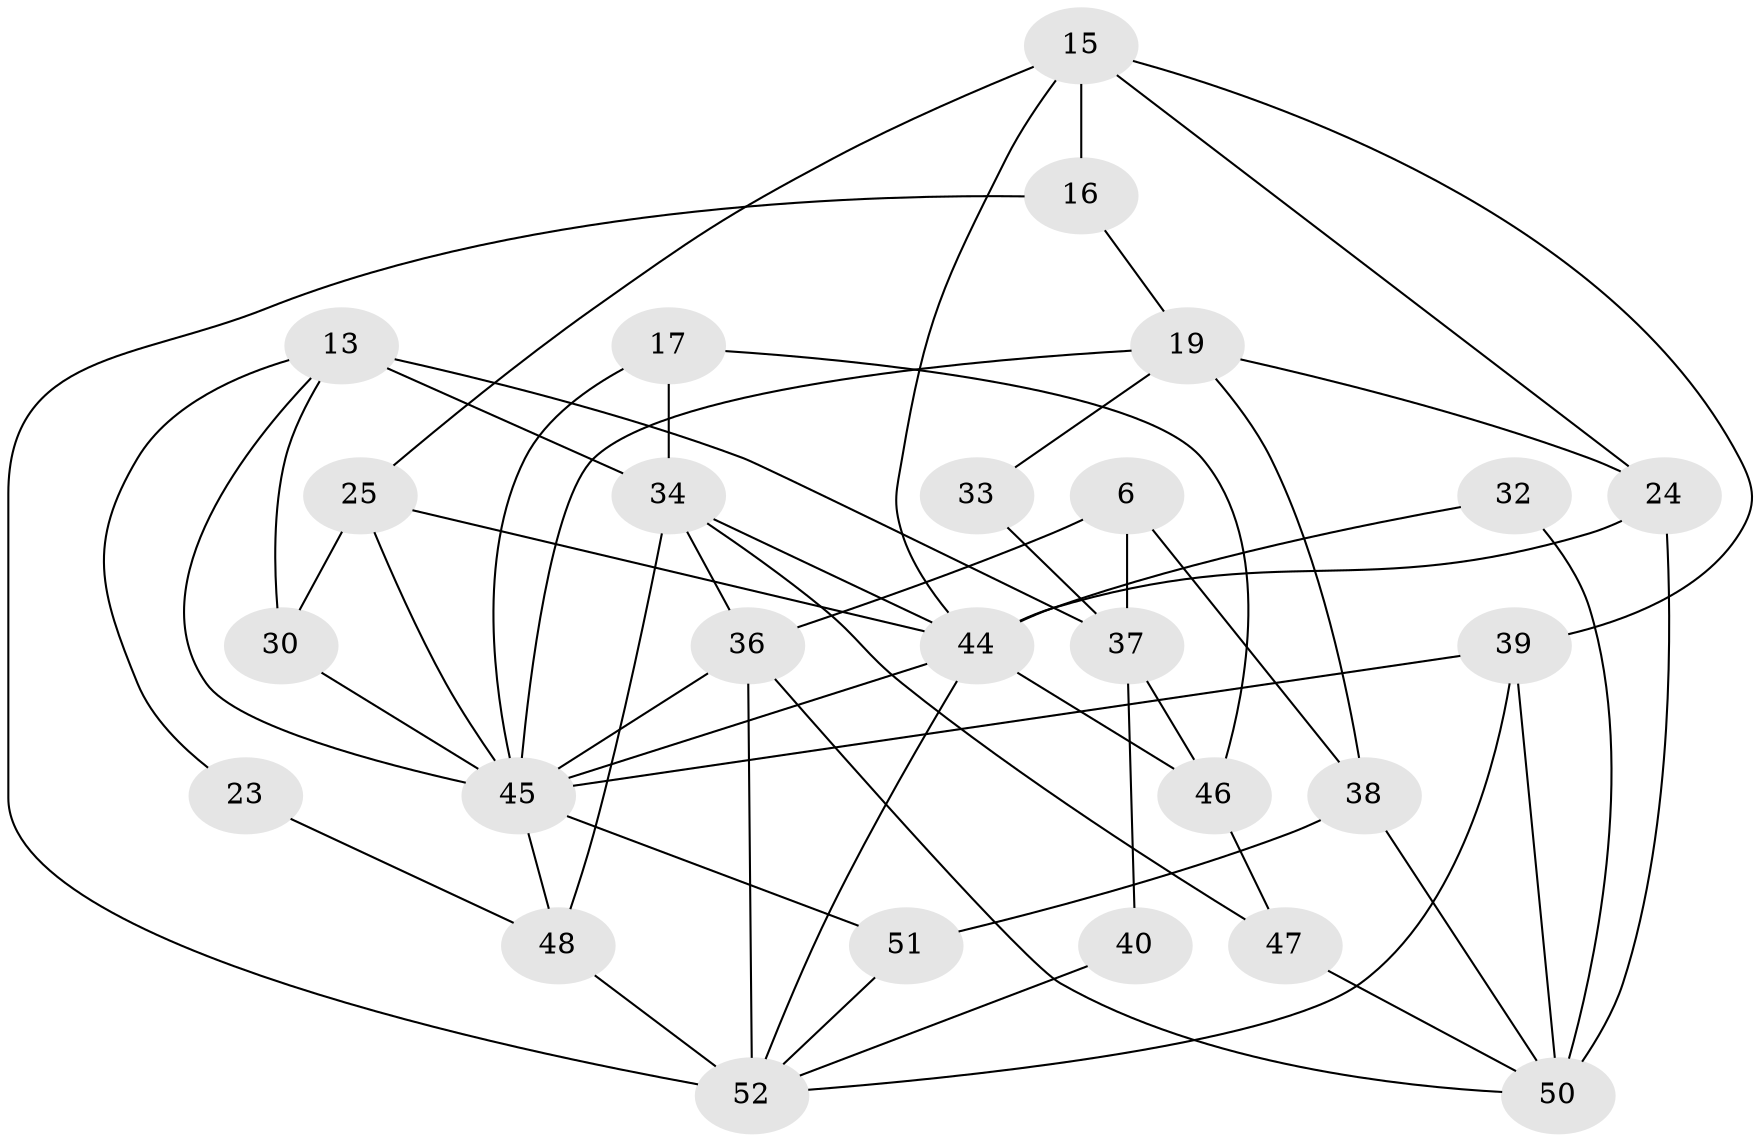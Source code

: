 // original degree distribution, {5: 0.15384615384615385, 3: 0.25, 2: 0.17307692307692307, 4: 0.25, 7: 0.09615384615384616, 6: 0.07692307692307693}
// Generated by graph-tools (version 1.1) at 2025/50/03/09/25 04:50:23]
// undirected, 26 vertices, 56 edges
graph export_dot {
graph [start="1"]
  node [color=gray90,style=filled];
  6;
  13 [super="+7"];
  15;
  16;
  17 [super="+8"];
  19 [super="+4+14"];
  23;
  24;
  25 [super="+10"];
  30 [super="+20"];
  32 [super="+28"];
  33;
  34;
  36 [super="+12+26"];
  37;
  38;
  39 [super="+35"];
  40;
  44 [super="+43"];
  45 [super="+18+21+41"];
  46 [super="+27"];
  47;
  48 [super="+11"];
  50 [super="+22"];
  51 [super="+42"];
  52 [super="+49"];
  6 -- 37;
  6 -- 38;
  6 -- 36;
  13 -- 34;
  13 -- 23;
  13 -- 37 [weight=2];
  13 -- 45;
  13 -- 30;
  15 -- 39;
  15 -- 44;
  15 -- 16;
  15 -- 24;
  15 -- 25;
  16 -- 52;
  16 -- 19;
  17 -- 34;
  17 -- 46 [weight=2];
  17 -- 45 [weight=2];
  19 -- 45;
  19 -- 24;
  19 -- 33;
  19 -- 38 [weight=2];
  23 -- 48;
  24 -- 50;
  24 -- 44;
  25 -- 30 [weight=2];
  25 -- 45;
  25 -- 44;
  30 -- 45;
  32 -- 50 [weight=2];
  32 -- 44;
  33 -- 37;
  34 -- 47;
  34 -- 48;
  34 -- 36;
  34 -- 44;
  36 -- 52 [weight=3];
  36 -- 50;
  36 -- 45 [weight=3];
  37 -- 40;
  37 -- 46;
  38 -- 50 [weight=2];
  38 -- 51 [weight=2];
  39 -- 52 [weight=2];
  39 -- 45 [weight=3];
  39 -- 50 [weight=2];
  40 -- 52;
  44 -- 45 [weight=2];
  44 -- 52;
  44 -- 46;
  45 -- 51 [weight=2];
  45 -- 48;
  46 -- 47;
  47 -- 50;
  48 -- 52;
  51 -- 52;
}

